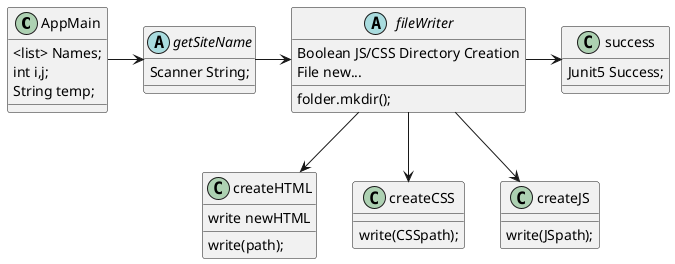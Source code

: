 @startuml
'https://plantuml.com/class-diagram

AppMain -> getSiteName
getSiteName -> fileWriter
fileWriter --> createHTML
fileWriter --> createCSS
fileWriter --> createJS
fileWriter -> success

abstract fileWriter{
    Boolean JS/CSS Directory Creation
    File new...
    folder.mkdir();
}

Class createHTML{
    write newHTML
    write(path);
}

Class createJS{
    write(JSpath);
}

Class createCSS{
    write(CSSpath);
}

abstract getSiteName{
    Scanner String;
}

class success{
    Junit5 Success;
}

class AppMain {
<list> Names;
int i,j;
String temp;
}

@enduml